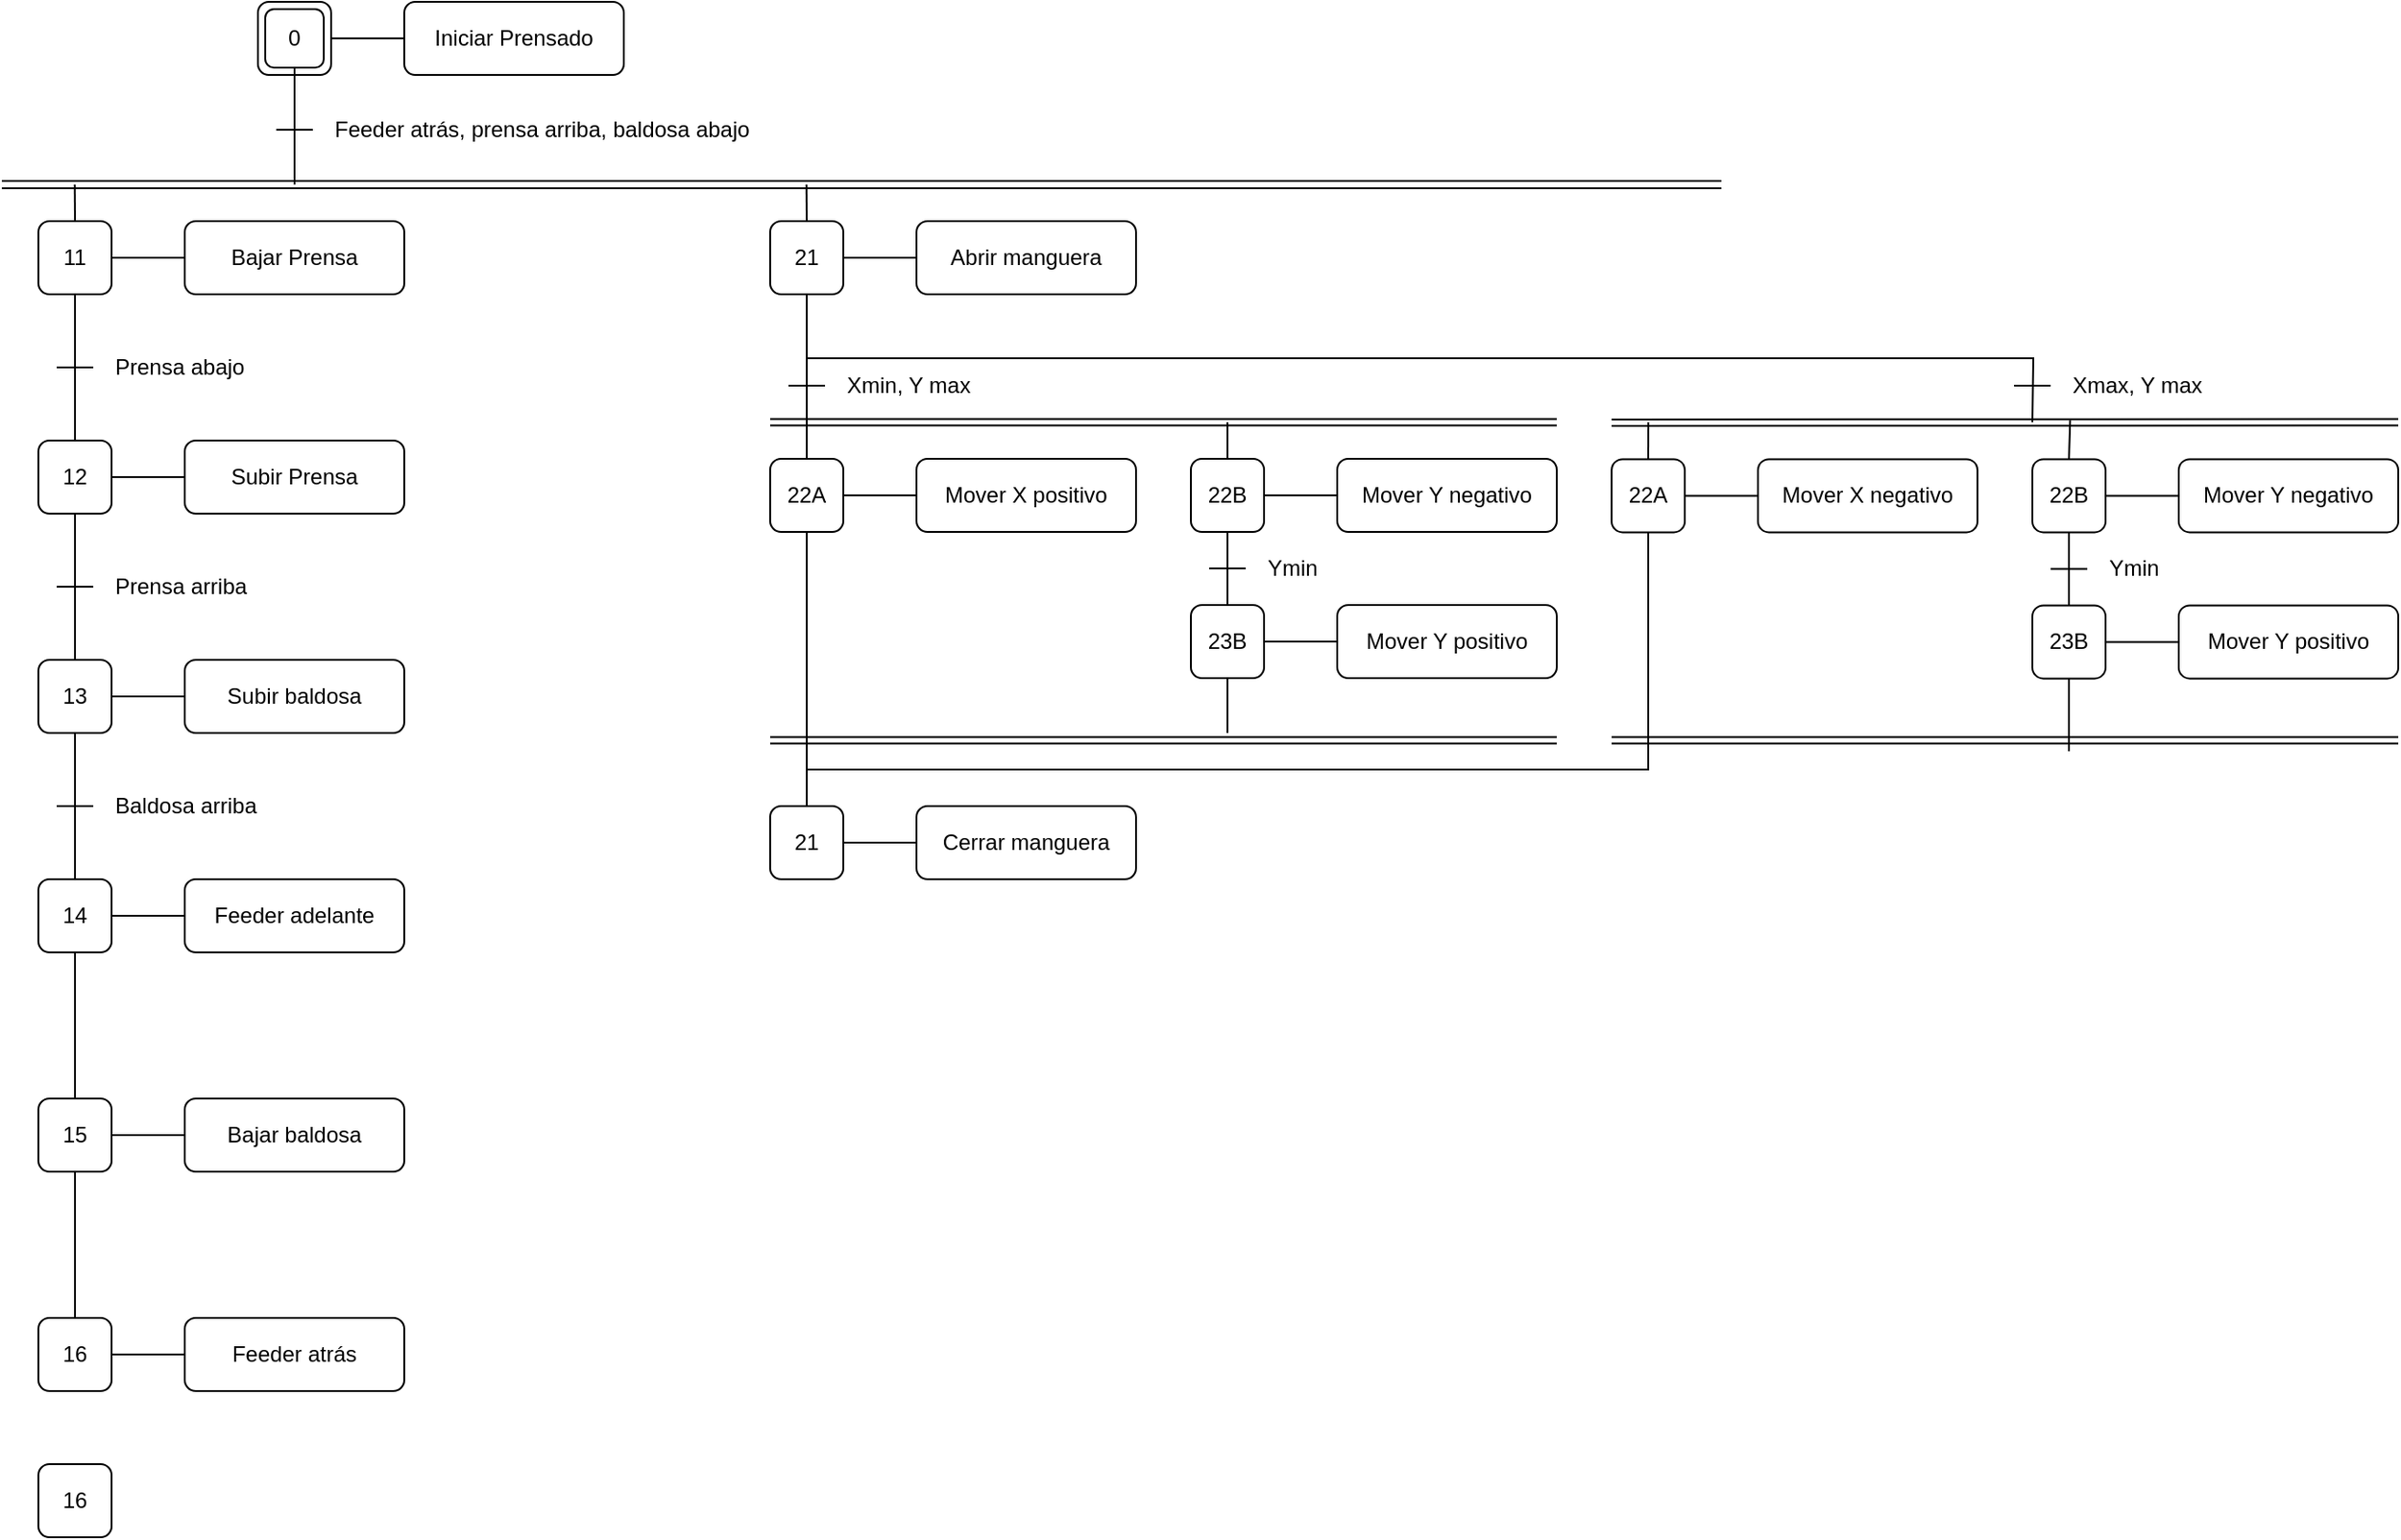 <mxfile version="24.4.8" type="github">
  <diagram name="Page-1" id="2ZAIfkSiM7R4ecjNsEXI">
    <mxGraphModel dx="877" dy="478" grid="1" gridSize="10" guides="1" tooltips="1" connect="1" arrows="1" fold="1" page="1" pageScale="1" pageWidth="1169" pageHeight="827" math="0" shadow="0">
      <root>
        <mxCell id="0" />
        <mxCell id="1" parent="0" />
        <mxCell id="VKcyOnA0jJRQVlt-MGAV-18" value="" style="group" parent="1" vertex="1" connectable="0">
          <mxGeometry x="260" y="10" width="200" height="40" as="geometry" />
        </mxCell>
        <mxCell id="VKcyOnA0jJRQVlt-MGAV-12" value="Iniciar Prensado" style="rounded=1;whiteSpace=wrap;html=1;" parent="VKcyOnA0jJRQVlt-MGAV-18" vertex="1">
          <mxGeometry x="80" width="120" height="40" as="geometry" />
        </mxCell>
        <mxCell id="VKcyOnA0jJRQVlt-MGAV-19" value="" style="group" parent="1" vertex="1" connectable="0">
          <mxGeometry x="140" y="130" width="200" height="40" as="geometry" />
        </mxCell>
        <mxCell id="VKcyOnA0jJRQVlt-MGAV-34" style="edgeStyle=orthogonalEdgeStyle;rounded=0;orthogonalLoop=1;jettySize=auto;html=1;exitX=0.5;exitY=0;exitDx=0;exitDy=0;endArrow=none;endFill=0;" parent="VKcyOnA0jJRQVlt-MGAV-19" source="VKcyOnA0jJRQVlt-MGAV-20" edge="1">
          <mxGeometry relative="1" as="geometry">
            <mxPoint x="19.857" y="-20" as="targetPoint" />
          </mxGeometry>
        </mxCell>
        <mxCell id="VKcyOnA0jJRQVlt-MGAV-20" value="11" style="rounded=1;whiteSpace=wrap;html=1;" parent="VKcyOnA0jJRQVlt-MGAV-19" vertex="1">
          <mxGeometry width="40" height="40" as="geometry" />
        </mxCell>
        <mxCell id="VKcyOnA0jJRQVlt-MGAV-21" style="edgeStyle=orthogonalEdgeStyle;rounded=0;orthogonalLoop=1;jettySize=auto;html=1;exitX=0;exitY=0.5;exitDx=0;exitDy=0;entryX=1;entryY=0.5;entryDx=0;entryDy=0;endArrow=none;endFill=0;" parent="VKcyOnA0jJRQVlt-MGAV-19" source="VKcyOnA0jJRQVlt-MGAV-22" target="VKcyOnA0jJRQVlt-MGAV-20" edge="1">
          <mxGeometry relative="1" as="geometry" />
        </mxCell>
        <mxCell id="VKcyOnA0jJRQVlt-MGAV-22" value="Bajar Prensa" style="rounded=1;whiteSpace=wrap;html=1;" parent="VKcyOnA0jJRQVlt-MGAV-19" vertex="1">
          <mxGeometry x="80" width="120" height="40" as="geometry" />
        </mxCell>
        <mxCell id="VKcyOnA0jJRQVlt-MGAV-23" value="" style="group" parent="1" vertex="1" connectable="0">
          <mxGeometry x="540" y="260" width="200" height="40" as="geometry" />
        </mxCell>
        <mxCell id="VKcyOnA0jJRQVlt-MGAV-153" style="edgeStyle=orthogonalEdgeStyle;rounded=0;orthogonalLoop=1;jettySize=auto;html=1;exitX=0.5;exitY=1;exitDx=0;exitDy=0;strokeColor=default;align=center;verticalAlign=middle;fontFamily=Helvetica;fontSize=11;fontColor=default;labelBackgroundColor=default;endArrow=none;endFill=0;" parent="VKcyOnA0jJRQVlt-MGAV-23" source="VKcyOnA0jJRQVlt-MGAV-24" edge="1">
          <mxGeometry relative="1" as="geometry">
            <mxPoint x="20" y="160" as="targetPoint" />
          </mxGeometry>
        </mxCell>
        <mxCell id="VKcyOnA0jJRQVlt-MGAV-24" value="22A" style="rounded=1;whiteSpace=wrap;html=1;" parent="VKcyOnA0jJRQVlt-MGAV-23" vertex="1">
          <mxGeometry width="40" height="40" as="geometry" />
        </mxCell>
        <mxCell id="VKcyOnA0jJRQVlt-MGAV-25" style="edgeStyle=orthogonalEdgeStyle;rounded=0;orthogonalLoop=1;jettySize=auto;html=1;exitX=0;exitY=0.5;exitDx=0;exitDy=0;entryX=1;entryY=0.5;entryDx=0;entryDy=0;endArrow=none;endFill=0;" parent="VKcyOnA0jJRQVlt-MGAV-23" source="VKcyOnA0jJRQVlt-MGAV-26" target="VKcyOnA0jJRQVlt-MGAV-24" edge="1">
          <mxGeometry relative="1" as="geometry" />
        </mxCell>
        <mxCell id="VKcyOnA0jJRQVlt-MGAV-26" value="Mover X positivo" style="rounded=1;whiteSpace=wrap;html=1;" parent="VKcyOnA0jJRQVlt-MGAV-23" vertex="1">
          <mxGeometry x="80" width="120" height="40" as="geometry" />
        </mxCell>
        <mxCell id="VKcyOnA0jJRQVlt-MGAV-30" value="" style="group;rounded=1;" parent="1" vertex="1" connectable="0">
          <mxGeometry x="260" y="10" width="40" height="40" as="geometry" />
        </mxCell>
        <mxCell id="VKcyOnA0jJRQVlt-MGAV-28" value="" style="rounded=1;whiteSpace=wrap;html=1;fillColor=none;" parent="VKcyOnA0jJRQVlt-MGAV-30" vertex="1">
          <mxGeometry width="40" height="40" as="geometry" />
        </mxCell>
        <mxCell id="VKcyOnA0jJRQVlt-MGAV-32" style="edgeStyle=orthogonalEdgeStyle;rounded=0;orthogonalLoop=1;jettySize=auto;html=1;endArrow=none;endFill=0;" parent="VKcyOnA0jJRQVlt-MGAV-30" source="VKcyOnA0jJRQVlt-MGAV-29" edge="1">
          <mxGeometry relative="1" as="geometry">
            <mxPoint x="20" y="100" as="targetPoint" />
          </mxGeometry>
        </mxCell>
        <mxCell id="VKcyOnA0jJRQVlt-MGAV-29" value="0" style="rounded=1;whiteSpace=wrap;html=1;fillColor=none;" parent="VKcyOnA0jJRQVlt-MGAV-30" vertex="1">
          <mxGeometry x="4" y="4" width="32" height="32" as="geometry" />
        </mxCell>
        <mxCell id="VKcyOnA0jJRQVlt-MGAV-17" style="edgeStyle=orthogonalEdgeStyle;rounded=0;orthogonalLoop=1;jettySize=auto;html=1;exitX=0;exitY=0.5;exitDx=0;exitDy=0;entryX=1;entryY=0.5;entryDx=0;entryDy=0;endArrow=none;endFill=0;" parent="1" source="VKcyOnA0jJRQVlt-MGAV-12" target="VKcyOnA0jJRQVlt-MGAV-28" edge="1">
          <mxGeometry relative="1" as="geometry">
            <mxPoint x="300" y="30" as="targetPoint" />
          </mxGeometry>
        </mxCell>
        <mxCell id="VKcyOnA0jJRQVlt-MGAV-33" value="" style="endArrow=none;html=1;rounded=0;shape=link;edgeStyle=elbowEdgeStyle;elbow=vertical;" parent="1" edge="1">
          <mxGeometry width="50" height="50" relative="1" as="geometry">
            <mxPoint x="120" y="110" as="sourcePoint" />
            <mxPoint x="1060" y="110" as="targetPoint" />
          </mxGeometry>
        </mxCell>
        <mxCell id="VKcyOnA0jJRQVlt-MGAV-36" value="" style="group" parent="1" vertex="1" connectable="0">
          <mxGeometry x="140" y="250" width="200" height="40" as="geometry" />
        </mxCell>
        <mxCell id="VKcyOnA0jJRQVlt-MGAV-38" value="12" style="rounded=1;whiteSpace=wrap;html=1;" parent="VKcyOnA0jJRQVlt-MGAV-36" vertex="1">
          <mxGeometry width="40" height="40" as="geometry" />
        </mxCell>
        <mxCell id="VKcyOnA0jJRQVlt-MGAV-39" style="edgeStyle=orthogonalEdgeStyle;rounded=0;orthogonalLoop=1;jettySize=auto;html=1;exitX=0;exitY=0.5;exitDx=0;exitDy=0;entryX=1;entryY=0.5;entryDx=0;entryDy=0;endArrow=none;endFill=0;" parent="VKcyOnA0jJRQVlt-MGAV-36" source="VKcyOnA0jJRQVlt-MGAV-40" target="VKcyOnA0jJRQVlt-MGAV-38" edge="1">
          <mxGeometry relative="1" as="geometry" />
        </mxCell>
        <mxCell id="VKcyOnA0jJRQVlt-MGAV-40" value="Subir Prensa" style="rounded=1;whiteSpace=wrap;html=1;" parent="VKcyOnA0jJRQVlt-MGAV-36" vertex="1">
          <mxGeometry x="80" width="120" height="40" as="geometry" />
        </mxCell>
        <mxCell id="VKcyOnA0jJRQVlt-MGAV-41" style="edgeStyle=orthogonalEdgeStyle;rounded=0;orthogonalLoop=1;jettySize=auto;html=1;exitX=0.5;exitY=1;exitDx=0;exitDy=0;entryX=0.5;entryY=0;entryDx=0;entryDy=0;endArrow=none;endFill=0;" parent="1" source="VKcyOnA0jJRQVlt-MGAV-20" target="VKcyOnA0jJRQVlt-MGAV-38" edge="1">
          <mxGeometry relative="1" as="geometry" />
        </mxCell>
        <mxCell id="VKcyOnA0jJRQVlt-MGAV-45" value="" style="group" parent="1" vertex="1" connectable="0">
          <mxGeometry x="150" y="200" width="110" height="20" as="geometry" />
        </mxCell>
        <mxCell id="VKcyOnA0jJRQVlt-MGAV-42" value="" style="endArrow=none;html=1;rounded=0;" parent="VKcyOnA0jJRQVlt-MGAV-45" edge="1">
          <mxGeometry width="50" height="50" relative="1" as="geometry">
            <mxPoint y="10" as="sourcePoint" />
            <mxPoint x="20" y="10" as="targetPoint" />
          </mxGeometry>
        </mxCell>
        <mxCell id="VKcyOnA0jJRQVlt-MGAV-44" value="Prensa abajo" style="text;html=1;align=left;verticalAlign=middle;whiteSpace=wrap;rounded=0;" parent="VKcyOnA0jJRQVlt-MGAV-45" vertex="1">
          <mxGeometry x="30" width="80" height="20" as="geometry" />
        </mxCell>
        <mxCell id="VKcyOnA0jJRQVlt-MGAV-46" value="" style="group" parent="1" vertex="1" connectable="0">
          <mxGeometry x="140" y="370" width="200" height="40" as="geometry" />
        </mxCell>
        <mxCell id="VKcyOnA0jJRQVlt-MGAV-47" value="13" style="rounded=1;whiteSpace=wrap;html=1;" parent="VKcyOnA0jJRQVlt-MGAV-46" vertex="1">
          <mxGeometry width="40" height="40" as="geometry" />
        </mxCell>
        <mxCell id="VKcyOnA0jJRQVlt-MGAV-48" style="edgeStyle=orthogonalEdgeStyle;rounded=0;orthogonalLoop=1;jettySize=auto;html=1;exitX=0;exitY=0.5;exitDx=0;exitDy=0;entryX=1;entryY=0.5;entryDx=0;entryDy=0;endArrow=none;endFill=0;" parent="VKcyOnA0jJRQVlt-MGAV-46" source="VKcyOnA0jJRQVlt-MGAV-49" target="VKcyOnA0jJRQVlt-MGAV-47" edge="1">
          <mxGeometry relative="1" as="geometry" />
        </mxCell>
        <mxCell id="VKcyOnA0jJRQVlt-MGAV-49" value="Subir baldosa" style="rounded=1;whiteSpace=wrap;html=1;" parent="VKcyOnA0jJRQVlt-MGAV-46" vertex="1">
          <mxGeometry x="80" width="120" height="40" as="geometry" />
        </mxCell>
        <mxCell id="VKcyOnA0jJRQVlt-MGAV-50" value="" style="group" parent="1" vertex="1" connectable="0">
          <mxGeometry x="270" y="70" width="290" height="20" as="geometry" />
        </mxCell>
        <mxCell id="VKcyOnA0jJRQVlt-MGAV-51" value="" style="endArrow=none;html=1;rounded=0;" parent="VKcyOnA0jJRQVlt-MGAV-50" edge="1">
          <mxGeometry width="50" height="50" relative="1" as="geometry">
            <mxPoint y="10" as="sourcePoint" />
            <mxPoint x="20" y="10" as="targetPoint" />
          </mxGeometry>
        </mxCell>
        <mxCell id="VKcyOnA0jJRQVlt-MGAV-52" value="Feeder atrás, prensa arriba, baldosa abajo" style="text;html=1;align=left;verticalAlign=middle;whiteSpace=wrap;rounded=0;" parent="VKcyOnA0jJRQVlt-MGAV-50" vertex="1">
          <mxGeometry x="30" width="260" height="20" as="geometry" />
        </mxCell>
        <mxCell id="VKcyOnA0jJRQVlt-MGAV-53" style="edgeStyle=orthogonalEdgeStyle;rounded=0;orthogonalLoop=1;jettySize=auto;html=1;exitX=0.5;exitY=1;exitDx=0;exitDy=0;endArrow=none;endFill=0;" parent="1" source="VKcyOnA0jJRQVlt-MGAV-38" target="VKcyOnA0jJRQVlt-MGAV-47" edge="1">
          <mxGeometry relative="1" as="geometry" />
        </mxCell>
        <mxCell id="VKcyOnA0jJRQVlt-MGAV-54" value="" style="group" parent="1" vertex="1" connectable="0">
          <mxGeometry x="150" y="320" width="110" height="20" as="geometry" />
        </mxCell>
        <mxCell id="VKcyOnA0jJRQVlt-MGAV-55" value="" style="endArrow=none;html=1;rounded=0;" parent="VKcyOnA0jJRQVlt-MGAV-54" edge="1">
          <mxGeometry width="50" height="50" relative="1" as="geometry">
            <mxPoint y="10" as="sourcePoint" />
            <mxPoint x="20" y="10" as="targetPoint" />
          </mxGeometry>
        </mxCell>
        <mxCell id="VKcyOnA0jJRQVlt-MGAV-56" value="Prensa arriba" style="text;html=1;align=left;verticalAlign=middle;whiteSpace=wrap;rounded=0;" parent="VKcyOnA0jJRQVlt-MGAV-54" vertex="1">
          <mxGeometry x="30" width="80" height="20" as="geometry" />
        </mxCell>
        <mxCell id="VKcyOnA0jJRQVlt-MGAV-57" value="" style="group" parent="1" vertex="1" connectable="0">
          <mxGeometry x="140" y="490" width="200" height="40" as="geometry" />
        </mxCell>
        <mxCell id="VKcyOnA0jJRQVlt-MGAV-58" value="14" style="rounded=1;whiteSpace=wrap;html=1;" parent="VKcyOnA0jJRQVlt-MGAV-57" vertex="1">
          <mxGeometry width="40" height="40" as="geometry" />
        </mxCell>
        <mxCell id="VKcyOnA0jJRQVlt-MGAV-59" style="edgeStyle=orthogonalEdgeStyle;rounded=0;orthogonalLoop=1;jettySize=auto;html=1;exitX=0;exitY=0.5;exitDx=0;exitDy=0;entryX=1;entryY=0.5;entryDx=0;entryDy=0;endArrow=none;endFill=0;" parent="VKcyOnA0jJRQVlt-MGAV-57" source="VKcyOnA0jJRQVlt-MGAV-60" target="VKcyOnA0jJRQVlt-MGAV-58" edge="1">
          <mxGeometry relative="1" as="geometry" />
        </mxCell>
        <mxCell id="VKcyOnA0jJRQVlt-MGAV-60" value="Feeder adelante" style="rounded=1;whiteSpace=wrap;html=1;" parent="VKcyOnA0jJRQVlt-MGAV-57" vertex="1">
          <mxGeometry x="80" width="120" height="40" as="geometry" />
        </mxCell>
        <mxCell id="VKcyOnA0jJRQVlt-MGAV-61" style="edgeStyle=orthogonalEdgeStyle;rounded=0;orthogonalLoop=1;jettySize=auto;html=1;exitX=0.5;exitY=1;exitDx=0;exitDy=0;entryX=0.5;entryY=0;entryDx=0;entryDy=0;endArrow=none;endFill=0;" parent="1" source="VKcyOnA0jJRQVlt-MGAV-47" target="VKcyOnA0jJRQVlt-MGAV-58" edge="1">
          <mxGeometry relative="1" as="geometry" />
        </mxCell>
        <mxCell id="VKcyOnA0jJRQVlt-MGAV-62" value="" style="group" parent="1" vertex="1" connectable="0">
          <mxGeometry x="150" y="440" width="130" height="20" as="geometry" />
        </mxCell>
        <mxCell id="VKcyOnA0jJRQVlt-MGAV-63" value="" style="endArrow=none;html=1;rounded=0;" parent="VKcyOnA0jJRQVlt-MGAV-62" edge="1">
          <mxGeometry width="50" height="50" relative="1" as="geometry">
            <mxPoint y="10" as="sourcePoint" />
            <mxPoint x="20" y="10" as="targetPoint" />
          </mxGeometry>
        </mxCell>
        <mxCell id="VKcyOnA0jJRQVlt-MGAV-64" value="Baldosa arriba" style="text;html=1;align=left;verticalAlign=middle;whiteSpace=wrap;rounded=0;" parent="VKcyOnA0jJRQVlt-MGAV-62" vertex="1">
          <mxGeometry x="30" width="100" height="20" as="geometry" />
        </mxCell>
        <mxCell id="VKcyOnA0jJRQVlt-MGAV-65" value="" style="group" parent="1" vertex="1" connectable="0">
          <mxGeometry x="140" y="610" width="200" height="40" as="geometry" />
        </mxCell>
        <mxCell id="VKcyOnA0jJRQVlt-MGAV-66" value="15" style="rounded=1;whiteSpace=wrap;html=1;" parent="VKcyOnA0jJRQVlt-MGAV-65" vertex="1">
          <mxGeometry width="40" height="40" as="geometry" />
        </mxCell>
        <mxCell id="VKcyOnA0jJRQVlt-MGAV-67" style="edgeStyle=orthogonalEdgeStyle;rounded=0;orthogonalLoop=1;jettySize=auto;html=1;exitX=0;exitY=0.5;exitDx=0;exitDy=0;entryX=1;entryY=0.5;entryDx=0;entryDy=0;endArrow=none;endFill=0;" parent="VKcyOnA0jJRQVlt-MGAV-65" source="VKcyOnA0jJRQVlt-MGAV-68" target="VKcyOnA0jJRQVlt-MGAV-66" edge="1">
          <mxGeometry relative="1" as="geometry" />
        </mxCell>
        <mxCell id="VKcyOnA0jJRQVlt-MGAV-68" value="Bajar baldosa" style="rounded=1;whiteSpace=wrap;html=1;" parent="VKcyOnA0jJRQVlt-MGAV-65" vertex="1">
          <mxGeometry x="80" width="120" height="40" as="geometry" />
        </mxCell>
        <mxCell id="VKcyOnA0jJRQVlt-MGAV-69" value="" style="group" parent="1" vertex="1" connectable="0">
          <mxGeometry x="140" y="730" width="200" height="40" as="geometry" />
        </mxCell>
        <mxCell id="VKcyOnA0jJRQVlt-MGAV-70" value="16" style="rounded=1;whiteSpace=wrap;html=1;" parent="VKcyOnA0jJRQVlt-MGAV-69" vertex="1">
          <mxGeometry width="40" height="40" as="geometry" />
        </mxCell>
        <mxCell id="VKcyOnA0jJRQVlt-MGAV-71" style="edgeStyle=orthogonalEdgeStyle;rounded=0;orthogonalLoop=1;jettySize=auto;html=1;exitX=0;exitY=0.5;exitDx=0;exitDy=0;entryX=1;entryY=0.5;entryDx=0;entryDy=0;endArrow=none;endFill=0;" parent="VKcyOnA0jJRQVlt-MGAV-69" source="VKcyOnA0jJRQVlt-MGAV-72" target="VKcyOnA0jJRQVlt-MGAV-70" edge="1">
          <mxGeometry relative="1" as="geometry" />
        </mxCell>
        <mxCell id="VKcyOnA0jJRQVlt-MGAV-72" value="Feeder atrás" style="rounded=1;whiteSpace=wrap;html=1;" parent="VKcyOnA0jJRQVlt-MGAV-69" vertex="1">
          <mxGeometry x="80" width="120" height="40" as="geometry" />
        </mxCell>
        <mxCell id="VKcyOnA0jJRQVlt-MGAV-73" style="edgeStyle=orthogonalEdgeStyle;rounded=0;orthogonalLoop=1;jettySize=auto;html=1;exitX=0.5;exitY=1;exitDx=0;exitDy=0;entryX=0.5;entryY=0;entryDx=0;entryDy=0;endArrow=none;endFill=0;" parent="1" source="VKcyOnA0jJRQVlt-MGAV-58" target="VKcyOnA0jJRQVlt-MGAV-66" edge="1">
          <mxGeometry relative="1" as="geometry" />
        </mxCell>
        <mxCell id="VKcyOnA0jJRQVlt-MGAV-74" style="edgeStyle=orthogonalEdgeStyle;rounded=0;orthogonalLoop=1;jettySize=auto;html=1;exitX=0.5;exitY=1;exitDx=0;exitDy=0;entryX=0.5;entryY=0;entryDx=0;entryDy=0;endArrow=none;endFill=0;" parent="1" source="VKcyOnA0jJRQVlt-MGAV-66" target="VKcyOnA0jJRQVlt-MGAV-70" edge="1">
          <mxGeometry relative="1" as="geometry" />
        </mxCell>
        <mxCell id="VKcyOnA0jJRQVlt-MGAV-82" value="" style="group" parent="1" vertex="1" connectable="0">
          <mxGeometry x="540" y="130" width="200" height="40" as="geometry" />
        </mxCell>
        <mxCell id="VKcyOnA0jJRQVlt-MGAV-83" style="edgeStyle=orthogonalEdgeStyle;rounded=0;orthogonalLoop=1;jettySize=auto;html=1;exitX=0.5;exitY=0;exitDx=0;exitDy=0;endArrow=none;endFill=0;" parent="VKcyOnA0jJRQVlt-MGAV-82" source="VKcyOnA0jJRQVlt-MGAV-84" edge="1">
          <mxGeometry relative="1" as="geometry">
            <mxPoint x="19.857" y="-20" as="targetPoint" />
          </mxGeometry>
        </mxCell>
        <mxCell id="VKcyOnA0jJRQVlt-MGAV-135" style="edgeStyle=orthogonalEdgeStyle;rounded=0;orthogonalLoop=1;jettySize=auto;html=1;exitX=0.5;exitY=1;exitDx=0;exitDy=0;strokeColor=default;align=center;verticalAlign=middle;fontFamily=Helvetica;fontSize=11;fontColor=default;labelBackgroundColor=default;endArrow=none;endFill=0;" parent="VKcyOnA0jJRQVlt-MGAV-82" source="VKcyOnA0jJRQVlt-MGAV-84" edge="1">
          <mxGeometry relative="1" as="geometry">
            <mxPoint x="690" y="110" as="targetPoint" />
          </mxGeometry>
        </mxCell>
        <mxCell id="VKcyOnA0jJRQVlt-MGAV-84" value="21" style="rounded=1;whiteSpace=wrap;html=1;" parent="VKcyOnA0jJRQVlt-MGAV-82" vertex="1">
          <mxGeometry width="40" height="40" as="geometry" />
        </mxCell>
        <mxCell id="VKcyOnA0jJRQVlt-MGAV-85" style="edgeStyle=orthogonalEdgeStyle;rounded=0;orthogonalLoop=1;jettySize=auto;html=1;exitX=0;exitY=0.5;exitDx=0;exitDy=0;entryX=1;entryY=0.5;entryDx=0;entryDy=0;endArrow=none;endFill=0;" parent="VKcyOnA0jJRQVlt-MGAV-82" source="VKcyOnA0jJRQVlt-MGAV-86" target="VKcyOnA0jJRQVlt-MGAV-84" edge="1">
          <mxGeometry relative="1" as="geometry" />
        </mxCell>
        <mxCell id="VKcyOnA0jJRQVlt-MGAV-86" value="Abrir manguera" style="rounded=1;whiteSpace=wrap;html=1;" parent="VKcyOnA0jJRQVlt-MGAV-82" vertex="1">
          <mxGeometry x="80" width="120" height="40" as="geometry" />
        </mxCell>
        <mxCell id="VKcyOnA0jJRQVlt-MGAV-92" style="edgeStyle=orthogonalEdgeStyle;rounded=0;orthogonalLoop=1;jettySize=auto;html=1;exitX=0.5;exitY=1;exitDx=0;exitDy=0;entryX=0.5;entryY=0;entryDx=0;entryDy=0;strokeColor=default;align=center;verticalAlign=middle;fontFamily=Helvetica;fontSize=11;fontColor=default;labelBackgroundColor=default;endArrow=none;endFill=0;" parent="1" source="VKcyOnA0jJRQVlt-MGAV-84" target="VKcyOnA0jJRQVlt-MGAV-24" edge="1">
          <mxGeometry relative="1" as="geometry" />
        </mxCell>
        <mxCell id="VKcyOnA0jJRQVlt-MGAV-94" value="" style="group" parent="1" vertex="1" connectable="0">
          <mxGeometry x="550" y="210" width="110" height="20" as="geometry" />
        </mxCell>
        <mxCell id="VKcyOnA0jJRQVlt-MGAV-95" value="" style="endArrow=none;html=1;rounded=0;" parent="VKcyOnA0jJRQVlt-MGAV-94" edge="1">
          <mxGeometry width="50" height="50" relative="1" as="geometry">
            <mxPoint y="10" as="sourcePoint" />
            <mxPoint x="20" y="10" as="targetPoint" />
          </mxGeometry>
        </mxCell>
        <mxCell id="VKcyOnA0jJRQVlt-MGAV-96" value="Xmin, Y max" style="text;html=1;align=left;verticalAlign=middle;whiteSpace=wrap;rounded=0;" parent="VKcyOnA0jJRQVlt-MGAV-94" vertex="1">
          <mxGeometry x="30" width="80" height="20" as="geometry" />
        </mxCell>
        <mxCell id="VKcyOnA0jJRQVlt-MGAV-104" value="" style="endArrow=none;html=1;rounded=0;strokeColor=default;align=center;verticalAlign=middle;fontFamily=Helvetica;fontSize=11;fontColor=default;labelBackgroundColor=default;edgeStyle=elbowEdgeStyle;elbow=vertical;shape=link;width=3.488;" parent="1" edge="1">
          <mxGeometry width="50" height="50" relative="1" as="geometry">
            <mxPoint x="540" y="240" as="sourcePoint" />
            <mxPoint x="970" y="240" as="targetPoint" />
          </mxGeometry>
        </mxCell>
        <mxCell id="VKcyOnA0jJRQVlt-MGAV-105" value="" style="group" parent="1" vertex="1" connectable="0">
          <mxGeometry x="770" y="340" width="200" height="40" as="geometry" />
        </mxCell>
        <mxCell id="VKcyOnA0jJRQVlt-MGAV-152" style="edgeStyle=orthogonalEdgeStyle;rounded=0;orthogonalLoop=1;jettySize=auto;html=1;exitX=0.5;exitY=1;exitDx=0;exitDy=0;strokeColor=default;align=center;verticalAlign=middle;fontFamily=Helvetica;fontSize=11;fontColor=default;labelBackgroundColor=default;endArrow=none;endFill=0;" parent="VKcyOnA0jJRQVlt-MGAV-105" source="VKcyOnA0jJRQVlt-MGAV-106" edge="1">
          <mxGeometry relative="1" as="geometry">
            <mxPoint x="20" y="70" as="targetPoint" />
          </mxGeometry>
        </mxCell>
        <mxCell id="VKcyOnA0jJRQVlt-MGAV-106" value="23B" style="rounded=1;whiteSpace=wrap;html=1;" parent="VKcyOnA0jJRQVlt-MGAV-105" vertex="1">
          <mxGeometry width="40" height="40" as="geometry" />
        </mxCell>
        <mxCell id="VKcyOnA0jJRQVlt-MGAV-107" style="edgeStyle=orthogonalEdgeStyle;rounded=0;orthogonalLoop=1;jettySize=auto;html=1;exitX=0;exitY=0.5;exitDx=0;exitDy=0;entryX=1;entryY=0.5;entryDx=0;entryDy=0;endArrow=none;endFill=0;" parent="VKcyOnA0jJRQVlt-MGAV-105" source="VKcyOnA0jJRQVlt-MGAV-108" target="VKcyOnA0jJRQVlt-MGAV-106" edge="1">
          <mxGeometry relative="1" as="geometry" />
        </mxCell>
        <mxCell id="VKcyOnA0jJRQVlt-MGAV-108" value="Mover Y positivo" style="rounded=1;whiteSpace=wrap;html=1;" parent="VKcyOnA0jJRQVlt-MGAV-105" vertex="1">
          <mxGeometry x="80" width="120" height="40" as="geometry" />
        </mxCell>
        <mxCell id="VKcyOnA0jJRQVlt-MGAV-109" value="" style="group" parent="1" vertex="1" connectable="0">
          <mxGeometry x="770" y="260" width="200" height="40" as="geometry" />
        </mxCell>
        <mxCell id="VKcyOnA0jJRQVlt-MGAV-141" style="edgeStyle=orthogonalEdgeStyle;rounded=0;orthogonalLoop=1;jettySize=auto;html=1;exitX=0.5;exitY=0;exitDx=0;exitDy=0;strokeColor=default;align=center;verticalAlign=middle;fontFamily=Helvetica;fontSize=11;fontColor=default;labelBackgroundColor=default;endArrow=none;endFill=0;" parent="VKcyOnA0jJRQVlt-MGAV-109" source="VKcyOnA0jJRQVlt-MGAV-110" edge="1">
          <mxGeometry relative="1" as="geometry">
            <mxPoint x="20" y="-20" as="targetPoint" />
          </mxGeometry>
        </mxCell>
        <mxCell id="VKcyOnA0jJRQVlt-MGAV-110" value="22B" style="rounded=1;whiteSpace=wrap;html=1;" parent="VKcyOnA0jJRQVlt-MGAV-109" vertex="1">
          <mxGeometry width="40" height="40" as="geometry" />
        </mxCell>
        <mxCell id="VKcyOnA0jJRQVlt-MGAV-111" style="edgeStyle=orthogonalEdgeStyle;rounded=0;orthogonalLoop=1;jettySize=auto;html=1;exitX=0;exitY=0.5;exitDx=0;exitDy=0;entryX=1;entryY=0.5;entryDx=0;entryDy=0;endArrow=none;endFill=0;" parent="VKcyOnA0jJRQVlt-MGAV-109" source="VKcyOnA0jJRQVlt-MGAV-112" target="VKcyOnA0jJRQVlt-MGAV-110" edge="1">
          <mxGeometry relative="1" as="geometry" />
        </mxCell>
        <mxCell id="VKcyOnA0jJRQVlt-MGAV-112" value="Mover Y negativo" style="rounded=1;whiteSpace=wrap;html=1;" parent="VKcyOnA0jJRQVlt-MGAV-109" vertex="1">
          <mxGeometry x="80" width="120" height="40" as="geometry" />
        </mxCell>
        <mxCell id="VKcyOnA0jJRQVlt-MGAV-114" style="edgeStyle=orthogonalEdgeStyle;rounded=0;orthogonalLoop=1;jettySize=auto;html=1;exitX=0.5;exitY=1;exitDx=0;exitDy=0;entryX=0.5;entryY=0;entryDx=0;entryDy=0;strokeColor=default;align=center;verticalAlign=middle;fontFamily=Helvetica;fontSize=11;fontColor=default;labelBackgroundColor=default;endArrow=none;endFill=0;" parent="1" source="VKcyOnA0jJRQVlt-MGAV-110" target="VKcyOnA0jJRQVlt-MGAV-106" edge="1">
          <mxGeometry relative="1" as="geometry" />
        </mxCell>
        <mxCell id="VKcyOnA0jJRQVlt-MGAV-115" value="" style="group" parent="1" vertex="1" connectable="0">
          <mxGeometry x="780" y="310" width="110" height="20" as="geometry" />
        </mxCell>
        <mxCell id="VKcyOnA0jJRQVlt-MGAV-116" value="" style="endArrow=none;html=1;rounded=0;" parent="VKcyOnA0jJRQVlt-MGAV-115" edge="1">
          <mxGeometry width="50" height="50" relative="1" as="geometry">
            <mxPoint y="10" as="sourcePoint" />
            <mxPoint x="20" y="10" as="targetPoint" />
          </mxGeometry>
        </mxCell>
        <mxCell id="VKcyOnA0jJRQVlt-MGAV-117" value="Ymin" style="text;html=1;align=left;verticalAlign=middle;whiteSpace=wrap;rounded=0;" parent="VKcyOnA0jJRQVlt-MGAV-115" vertex="1">
          <mxGeometry x="30" width="80" height="20" as="geometry" />
        </mxCell>
        <mxCell id="VKcyOnA0jJRQVlt-MGAV-118" value="" style="group" parent="1" vertex="1" connectable="0">
          <mxGeometry x="1000" y="260.2" width="200" height="40" as="geometry" />
        </mxCell>
        <mxCell id="VKcyOnA0jJRQVlt-MGAV-139" style="edgeStyle=orthogonalEdgeStyle;rounded=0;orthogonalLoop=1;jettySize=auto;html=1;exitX=0.5;exitY=0;exitDx=0;exitDy=0;strokeColor=default;align=center;verticalAlign=middle;fontFamily=Helvetica;fontSize=11;fontColor=default;labelBackgroundColor=default;endArrow=none;endFill=0;" parent="VKcyOnA0jJRQVlt-MGAV-118" source="VKcyOnA0jJRQVlt-MGAV-119" edge="1">
          <mxGeometry relative="1" as="geometry">
            <mxPoint x="20.059" y="-20.2" as="targetPoint" />
          </mxGeometry>
        </mxCell>
        <mxCell id="VKcyOnA0jJRQVlt-MGAV-119" value="22A" style="rounded=1;whiteSpace=wrap;html=1;" parent="VKcyOnA0jJRQVlt-MGAV-118" vertex="1">
          <mxGeometry width="40" height="40" as="geometry" />
        </mxCell>
        <mxCell id="VKcyOnA0jJRQVlt-MGAV-120" style="edgeStyle=orthogonalEdgeStyle;rounded=0;orthogonalLoop=1;jettySize=auto;html=1;exitX=0;exitY=0.5;exitDx=0;exitDy=0;entryX=1;entryY=0.5;entryDx=0;entryDy=0;endArrow=none;endFill=0;" parent="VKcyOnA0jJRQVlt-MGAV-118" source="VKcyOnA0jJRQVlt-MGAV-121" target="VKcyOnA0jJRQVlt-MGAV-119" edge="1">
          <mxGeometry relative="1" as="geometry" />
        </mxCell>
        <mxCell id="VKcyOnA0jJRQVlt-MGAV-121" value="Mover X negativo" style="rounded=1;whiteSpace=wrap;html=1;" parent="VKcyOnA0jJRQVlt-MGAV-118" vertex="1">
          <mxGeometry x="80" width="120" height="40" as="geometry" />
        </mxCell>
        <mxCell id="VKcyOnA0jJRQVlt-MGAV-122" value="" style="endArrow=none;html=1;rounded=0;strokeColor=default;align=center;verticalAlign=middle;fontFamily=Helvetica;fontSize=11;fontColor=default;labelBackgroundColor=default;edgeStyle=elbowEdgeStyle;elbow=vertical;shape=link;width=3.488;" parent="1" edge="1">
          <mxGeometry width="50" height="50" relative="1" as="geometry">
            <mxPoint x="1000" y="240.2" as="sourcePoint" />
            <mxPoint x="1430" y="240.2" as="targetPoint" />
          </mxGeometry>
        </mxCell>
        <mxCell id="VKcyOnA0jJRQVlt-MGAV-123" value="" style="group" parent="1" vertex="1" connectable="0">
          <mxGeometry x="1230" y="340.2" width="200" height="40" as="geometry" />
        </mxCell>
        <mxCell id="VKcyOnA0jJRQVlt-MGAV-156" style="edgeStyle=orthogonalEdgeStyle;rounded=0;orthogonalLoop=1;jettySize=auto;html=1;exitX=0.5;exitY=1;exitDx=0;exitDy=0;strokeColor=default;align=center;verticalAlign=middle;fontFamily=Helvetica;fontSize=11;fontColor=default;labelBackgroundColor=default;endArrow=none;endFill=0;" parent="VKcyOnA0jJRQVlt-MGAV-123" source="VKcyOnA0jJRQVlt-MGAV-124" edge="1">
          <mxGeometry relative="1" as="geometry">
            <mxPoint x="20" y="79.8" as="targetPoint" />
          </mxGeometry>
        </mxCell>
        <mxCell id="VKcyOnA0jJRQVlt-MGAV-124" value="23B" style="rounded=1;whiteSpace=wrap;html=1;" parent="VKcyOnA0jJRQVlt-MGAV-123" vertex="1">
          <mxGeometry width="40" height="40" as="geometry" />
        </mxCell>
        <mxCell id="VKcyOnA0jJRQVlt-MGAV-125" style="edgeStyle=orthogonalEdgeStyle;rounded=0;orthogonalLoop=1;jettySize=auto;html=1;exitX=0;exitY=0.5;exitDx=0;exitDy=0;entryX=1;entryY=0.5;entryDx=0;entryDy=0;endArrow=none;endFill=0;" parent="VKcyOnA0jJRQVlt-MGAV-123" source="VKcyOnA0jJRQVlt-MGAV-126" target="VKcyOnA0jJRQVlt-MGAV-124" edge="1">
          <mxGeometry relative="1" as="geometry" />
        </mxCell>
        <mxCell id="VKcyOnA0jJRQVlt-MGAV-126" value="Mover Y positivo" style="rounded=1;whiteSpace=wrap;html=1;" parent="VKcyOnA0jJRQVlt-MGAV-123" vertex="1">
          <mxGeometry x="80" width="120" height="40" as="geometry" />
        </mxCell>
        <mxCell id="VKcyOnA0jJRQVlt-MGAV-127" value="" style="group" parent="1" vertex="1" connectable="0">
          <mxGeometry x="1230" y="260.2" width="200" height="40" as="geometry" />
        </mxCell>
        <mxCell id="VKcyOnA0jJRQVlt-MGAV-128" value="22B" style="rounded=1;whiteSpace=wrap;html=1;" parent="VKcyOnA0jJRQVlt-MGAV-127" vertex="1">
          <mxGeometry width="40" height="40" as="geometry" />
        </mxCell>
        <mxCell id="VKcyOnA0jJRQVlt-MGAV-129" style="edgeStyle=orthogonalEdgeStyle;rounded=0;orthogonalLoop=1;jettySize=auto;html=1;exitX=0;exitY=0.5;exitDx=0;exitDy=0;entryX=1;entryY=0.5;entryDx=0;entryDy=0;endArrow=none;endFill=0;" parent="VKcyOnA0jJRQVlt-MGAV-127" source="VKcyOnA0jJRQVlt-MGAV-130" target="VKcyOnA0jJRQVlt-MGAV-128" edge="1">
          <mxGeometry relative="1" as="geometry" />
        </mxCell>
        <mxCell id="VKcyOnA0jJRQVlt-MGAV-130" value="Mover Y negativo" style="rounded=1;whiteSpace=wrap;html=1;" parent="VKcyOnA0jJRQVlt-MGAV-127" vertex="1">
          <mxGeometry x="80" width="120" height="40" as="geometry" />
        </mxCell>
        <mxCell id="VKcyOnA0jJRQVlt-MGAV-131" style="edgeStyle=orthogonalEdgeStyle;rounded=0;orthogonalLoop=1;jettySize=auto;html=1;exitX=0.5;exitY=1;exitDx=0;exitDy=0;entryX=0.5;entryY=0;entryDx=0;entryDy=0;strokeColor=default;align=center;verticalAlign=middle;fontFamily=Helvetica;fontSize=11;fontColor=default;labelBackgroundColor=default;endArrow=none;endFill=0;" parent="1" source="VKcyOnA0jJRQVlt-MGAV-128" target="VKcyOnA0jJRQVlt-MGAV-124" edge="1">
          <mxGeometry relative="1" as="geometry" />
        </mxCell>
        <mxCell id="VKcyOnA0jJRQVlt-MGAV-132" value="" style="group" parent="1" vertex="1" connectable="0">
          <mxGeometry x="1240" y="310.2" width="110" height="20" as="geometry" />
        </mxCell>
        <mxCell id="VKcyOnA0jJRQVlt-MGAV-133" value="" style="endArrow=none;html=1;rounded=0;" parent="VKcyOnA0jJRQVlt-MGAV-132" edge="1">
          <mxGeometry width="50" height="50" relative="1" as="geometry">
            <mxPoint y="10" as="sourcePoint" />
            <mxPoint x="20" y="10" as="targetPoint" />
          </mxGeometry>
        </mxCell>
        <mxCell id="VKcyOnA0jJRQVlt-MGAV-134" value="Ymin" style="text;html=1;align=left;verticalAlign=middle;whiteSpace=wrap;rounded=0;" parent="VKcyOnA0jJRQVlt-MGAV-132" vertex="1">
          <mxGeometry x="30" width="80" height="20" as="geometry" />
        </mxCell>
        <mxCell id="VKcyOnA0jJRQVlt-MGAV-136" value="" style="group" parent="1" vertex="1" connectable="0">
          <mxGeometry x="1220" y="210" width="110" height="20" as="geometry" />
        </mxCell>
        <mxCell id="VKcyOnA0jJRQVlt-MGAV-137" value="" style="endArrow=none;html=1;rounded=0;" parent="VKcyOnA0jJRQVlt-MGAV-136" edge="1">
          <mxGeometry width="50" height="50" relative="1" as="geometry">
            <mxPoint y="10" as="sourcePoint" />
            <mxPoint x="20" y="10" as="targetPoint" />
          </mxGeometry>
        </mxCell>
        <mxCell id="VKcyOnA0jJRQVlt-MGAV-138" value="Xmax, Y max" style="text;html=1;align=left;verticalAlign=middle;whiteSpace=wrap;rounded=0;" parent="VKcyOnA0jJRQVlt-MGAV-136" vertex="1">
          <mxGeometry x="30" width="80" height="20" as="geometry" />
        </mxCell>
        <mxCell id="VKcyOnA0jJRQVlt-MGAV-140" style="edgeStyle=orthogonalEdgeStyle;rounded=0;orthogonalLoop=1;jettySize=auto;html=1;exitX=0.5;exitY=0;exitDx=0;exitDy=0;entryX=0.008;entryY=1.444;entryDx=0;entryDy=0;entryPerimeter=0;strokeColor=default;align=center;verticalAlign=middle;fontFamily=Helvetica;fontSize=11;fontColor=default;labelBackgroundColor=default;endArrow=none;endFill=0;" parent="1" source="VKcyOnA0jJRQVlt-MGAV-128" target="VKcyOnA0jJRQVlt-MGAV-138" edge="1">
          <mxGeometry relative="1" as="geometry" />
        </mxCell>
        <mxCell id="VKcyOnA0jJRQVlt-MGAV-142" value="" style="group" parent="1" vertex="1" connectable="0">
          <mxGeometry x="540" y="450" width="200" height="40" as="geometry" />
        </mxCell>
        <mxCell id="VKcyOnA0jJRQVlt-MGAV-154" style="edgeStyle=orthogonalEdgeStyle;rounded=0;orthogonalLoop=1;jettySize=auto;html=1;exitX=0.5;exitY=0;exitDx=0;exitDy=0;strokeColor=default;align=center;verticalAlign=middle;fontFamily=Helvetica;fontSize=11;fontColor=default;labelBackgroundColor=default;endArrow=none;endFill=0;" parent="VKcyOnA0jJRQVlt-MGAV-142" source="VKcyOnA0jJRQVlt-MGAV-145" edge="1">
          <mxGeometry relative="1" as="geometry">
            <mxPoint x="20" y="-30" as="targetPoint" />
          </mxGeometry>
        </mxCell>
        <mxCell id="VKcyOnA0jJRQVlt-MGAV-145" value="21" style="rounded=1;whiteSpace=wrap;html=1;" parent="VKcyOnA0jJRQVlt-MGAV-142" vertex="1">
          <mxGeometry width="40" height="40" as="geometry" />
        </mxCell>
        <mxCell id="VKcyOnA0jJRQVlt-MGAV-146" style="edgeStyle=orthogonalEdgeStyle;rounded=0;orthogonalLoop=1;jettySize=auto;html=1;exitX=0;exitY=0.5;exitDx=0;exitDy=0;entryX=1;entryY=0.5;entryDx=0;entryDy=0;endArrow=none;endFill=0;" parent="VKcyOnA0jJRQVlt-MGAV-142" source="VKcyOnA0jJRQVlt-MGAV-147" target="VKcyOnA0jJRQVlt-MGAV-145" edge="1">
          <mxGeometry relative="1" as="geometry" />
        </mxCell>
        <mxCell id="VKcyOnA0jJRQVlt-MGAV-147" value="Cerrar manguera" style="rounded=1;whiteSpace=wrap;html=1;" parent="VKcyOnA0jJRQVlt-MGAV-142" vertex="1">
          <mxGeometry x="80" width="120" height="40" as="geometry" />
        </mxCell>
        <mxCell id="VKcyOnA0jJRQVlt-MGAV-150" value="" style="endArrow=none;html=1;rounded=0;strokeColor=default;align=center;verticalAlign=middle;fontFamily=Helvetica;fontSize=11;fontColor=default;labelBackgroundColor=default;edgeStyle=elbowEdgeStyle;elbow=vertical;shape=link;width=3.488;" parent="1" edge="1">
          <mxGeometry width="50" height="50" relative="1" as="geometry">
            <mxPoint x="540" y="414" as="sourcePoint" />
            <mxPoint x="970" y="414" as="targetPoint" />
          </mxGeometry>
        </mxCell>
        <mxCell id="VKcyOnA0jJRQVlt-MGAV-151" value="" style="endArrow=none;html=1;rounded=0;strokeColor=default;align=center;verticalAlign=middle;fontFamily=Helvetica;fontSize=11;fontColor=default;labelBackgroundColor=default;edgeStyle=elbowEdgeStyle;elbow=vertical;shape=link;width=3.488;" parent="1" edge="1">
          <mxGeometry width="50" height="50" relative="1" as="geometry">
            <mxPoint x="1000" y="414" as="sourcePoint" />
            <mxPoint x="1430" y="414" as="targetPoint" />
          </mxGeometry>
        </mxCell>
        <mxCell id="VKcyOnA0jJRQVlt-MGAV-155" style="edgeStyle=orthogonalEdgeStyle;rounded=0;orthogonalLoop=1;jettySize=auto;html=1;exitX=0.5;exitY=1;exitDx=0;exitDy=0;strokeColor=default;align=center;verticalAlign=middle;fontFamily=Helvetica;fontSize=11;fontColor=default;labelBackgroundColor=default;endArrow=none;endFill=0;entryX=0.5;entryY=0;entryDx=0;entryDy=0;" parent="1" source="VKcyOnA0jJRQVlt-MGAV-119" target="VKcyOnA0jJRQVlt-MGAV-145" edge="1">
          <mxGeometry relative="1" as="geometry">
            <mxPoint x="1020" y="420" as="targetPoint" />
            <Array as="points">
              <mxPoint x="1020" y="430" />
              <mxPoint x="560" y="430" />
            </Array>
          </mxGeometry>
        </mxCell>
        <mxCell id="Kkrqc_QuxvNMn04V6mmh-1" value="16" style="rounded=1;whiteSpace=wrap;html=1;" vertex="1" parent="1">
          <mxGeometry x="140" y="810" width="40" height="40" as="geometry" />
        </mxCell>
      </root>
    </mxGraphModel>
  </diagram>
</mxfile>
